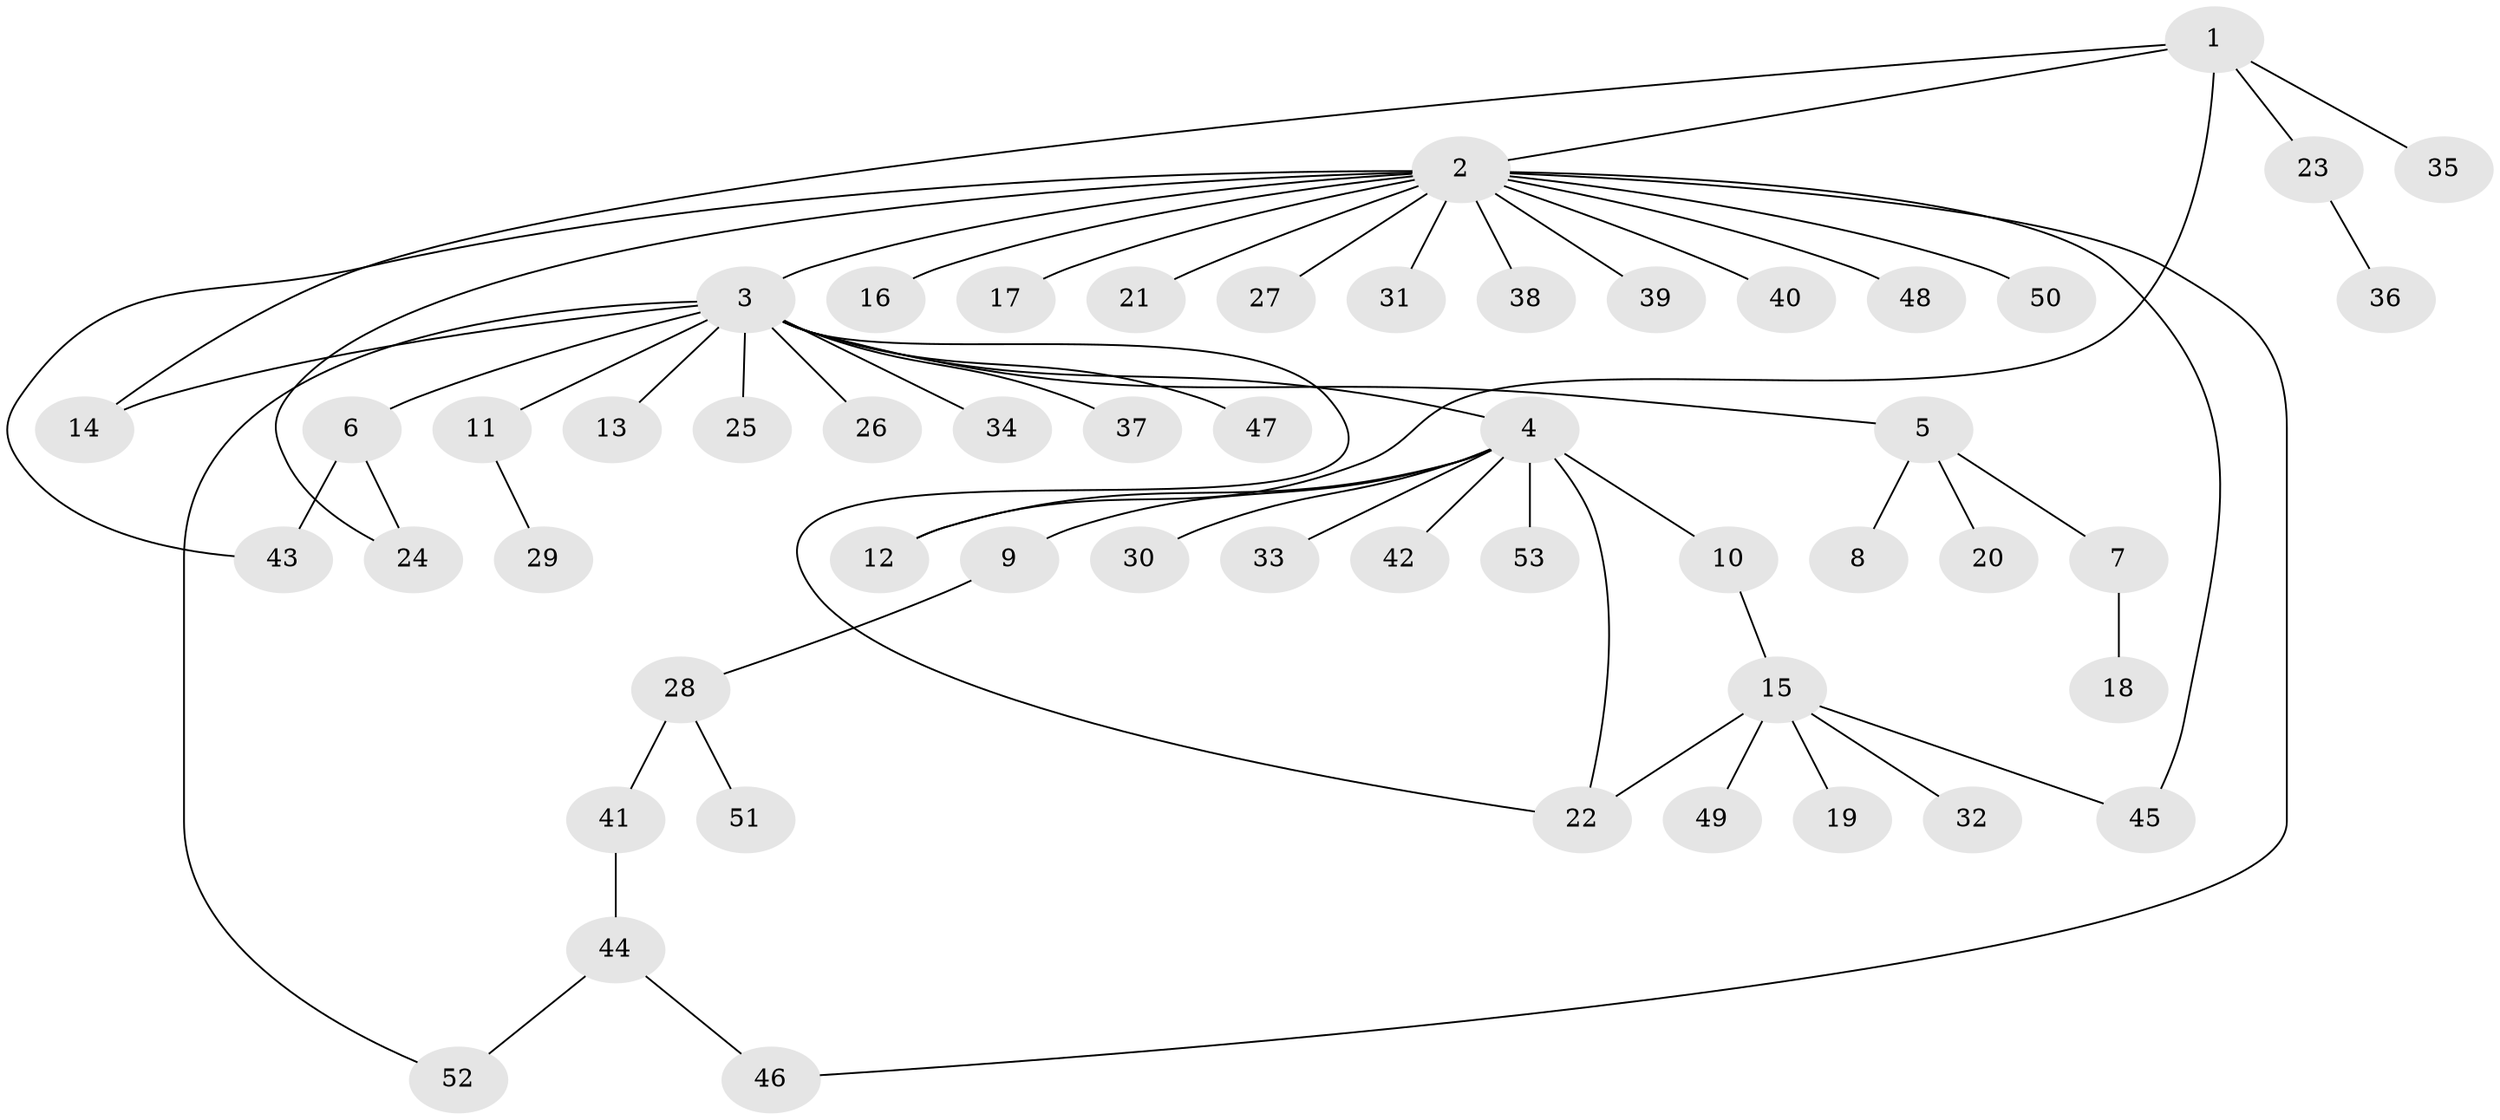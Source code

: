 // coarse degree distribution, {1: 0.5757575757575758, 2: 0.21212121212121213, 14: 0.030303030303030304, 4: 0.06060606060606061, 3: 0.06060606060606061, 12: 0.030303030303030304, 7: 0.030303030303030304}
// Generated by graph-tools (version 1.1) at 2025/36/03/04/25 23:36:53]
// undirected, 53 vertices, 61 edges
graph export_dot {
  node [color=gray90,style=filled];
  1;
  2;
  3;
  4;
  5;
  6;
  7;
  8;
  9;
  10;
  11;
  12;
  13;
  14;
  15;
  16;
  17;
  18;
  19;
  20;
  21;
  22;
  23;
  24;
  25;
  26;
  27;
  28;
  29;
  30;
  31;
  32;
  33;
  34;
  35;
  36;
  37;
  38;
  39;
  40;
  41;
  42;
  43;
  44;
  45;
  46;
  47;
  48;
  49;
  50;
  51;
  52;
  53;
  1 -- 2;
  1 -- 12;
  1 -- 14;
  1 -- 23;
  1 -- 35;
  2 -- 3;
  2 -- 16;
  2 -- 17;
  2 -- 21;
  2 -- 24;
  2 -- 27;
  2 -- 31;
  2 -- 38;
  2 -- 39;
  2 -- 40;
  2 -- 43;
  2 -- 45;
  2 -- 46;
  2 -- 48;
  2 -- 50;
  3 -- 4;
  3 -- 5;
  3 -- 6;
  3 -- 11;
  3 -- 13;
  3 -- 14;
  3 -- 22;
  3 -- 25;
  3 -- 26;
  3 -- 34;
  3 -- 37;
  3 -- 47;
  3 -- 52;
  4 -- 9;
  4 -- 10;
  4 -- 12;
  4 -- 22;
  4 -- 30;
  4 -- 33;
  4 -- 42;
  4 -- 53;
  5 -- 7;
  5 -- 8;
  5 -- 20;
  6 -- 24;
  6 -- 43;
  7 -- 18;
  9 -- 28;
  10 -- 15;
  11 -- 29;
  15 -- 19;
  15 -- 22;
  15 -- 32;
  15 -- 45;
  15 -- 49;
  23 -- 36;
  28 -- 41;
  28 -- 51;
  41 -- 44;
  44 -- 46;
  44 -- 52;
}
